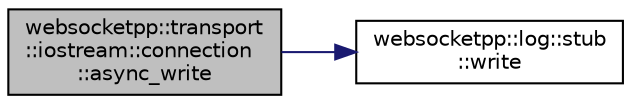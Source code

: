 digraph "websocketpp::transport::iostream::connection::async_write"
{
  edge [fontname="Helvetica",fontsize="10",labelfontname="Helvetica",labelfontsize="10"];
  node [fontname="Helvetica",fontsize="10",shape=record];
  rankdir="LR";
  Node5 [label="websocketpp::transport\l::iostream::connection\l::async_write",height=0.2,width=0.4,color="black", fillcolor="grey75", style="filled", fontcolor="black"];
  Node5 -> Node6 [color="midnightblue",fontsize="10",style="solid",fontname="Helvetica"];
  Node6 [label="websocketpp::log::stub\l::write",height=0.2,width=0.4,color="black", fillcolor="white", style="filled",URL="$classwebsocketpp_1_1log_1_1stub.html#ae14dd42a83305f2dd9c03fc5018c88ee",tooltip="Write a string message to the given channel. "];
}

